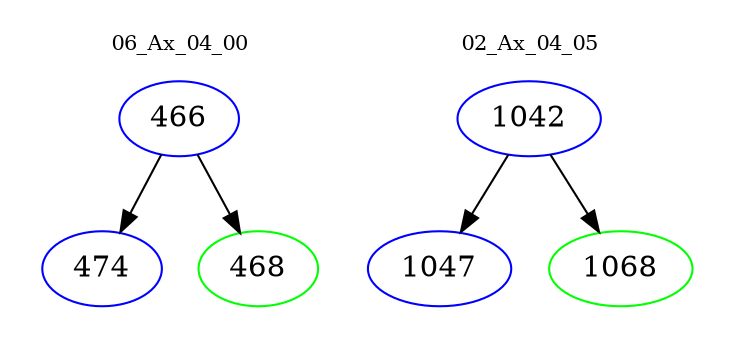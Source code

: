 digraph{
subgraph cluster_0 {
color = white
label = "06_Ax_04_00";
fontsize=10;
T0_466 [label="466", color="blue"]
T0_466 -> T0_474 [color="black"]
T0_474 [label="474", color="blue"]
T0_466 -> T0_468 [color="black"]
T0_468 [label="468", color="green"]
}
subgraph cluster_1 {
color = white
label = "02_Ax_04_05";
fontsize=10;
T1_1042 [label="1042", color="blue"]
T1_1042 -> T1_1047 [color="black"]
T1_1047 [label="1047", color="blue"]
T1_1042 -> T1_1068 [color="black"]
T1_1068 [label="1068", color="green"]
}
}

